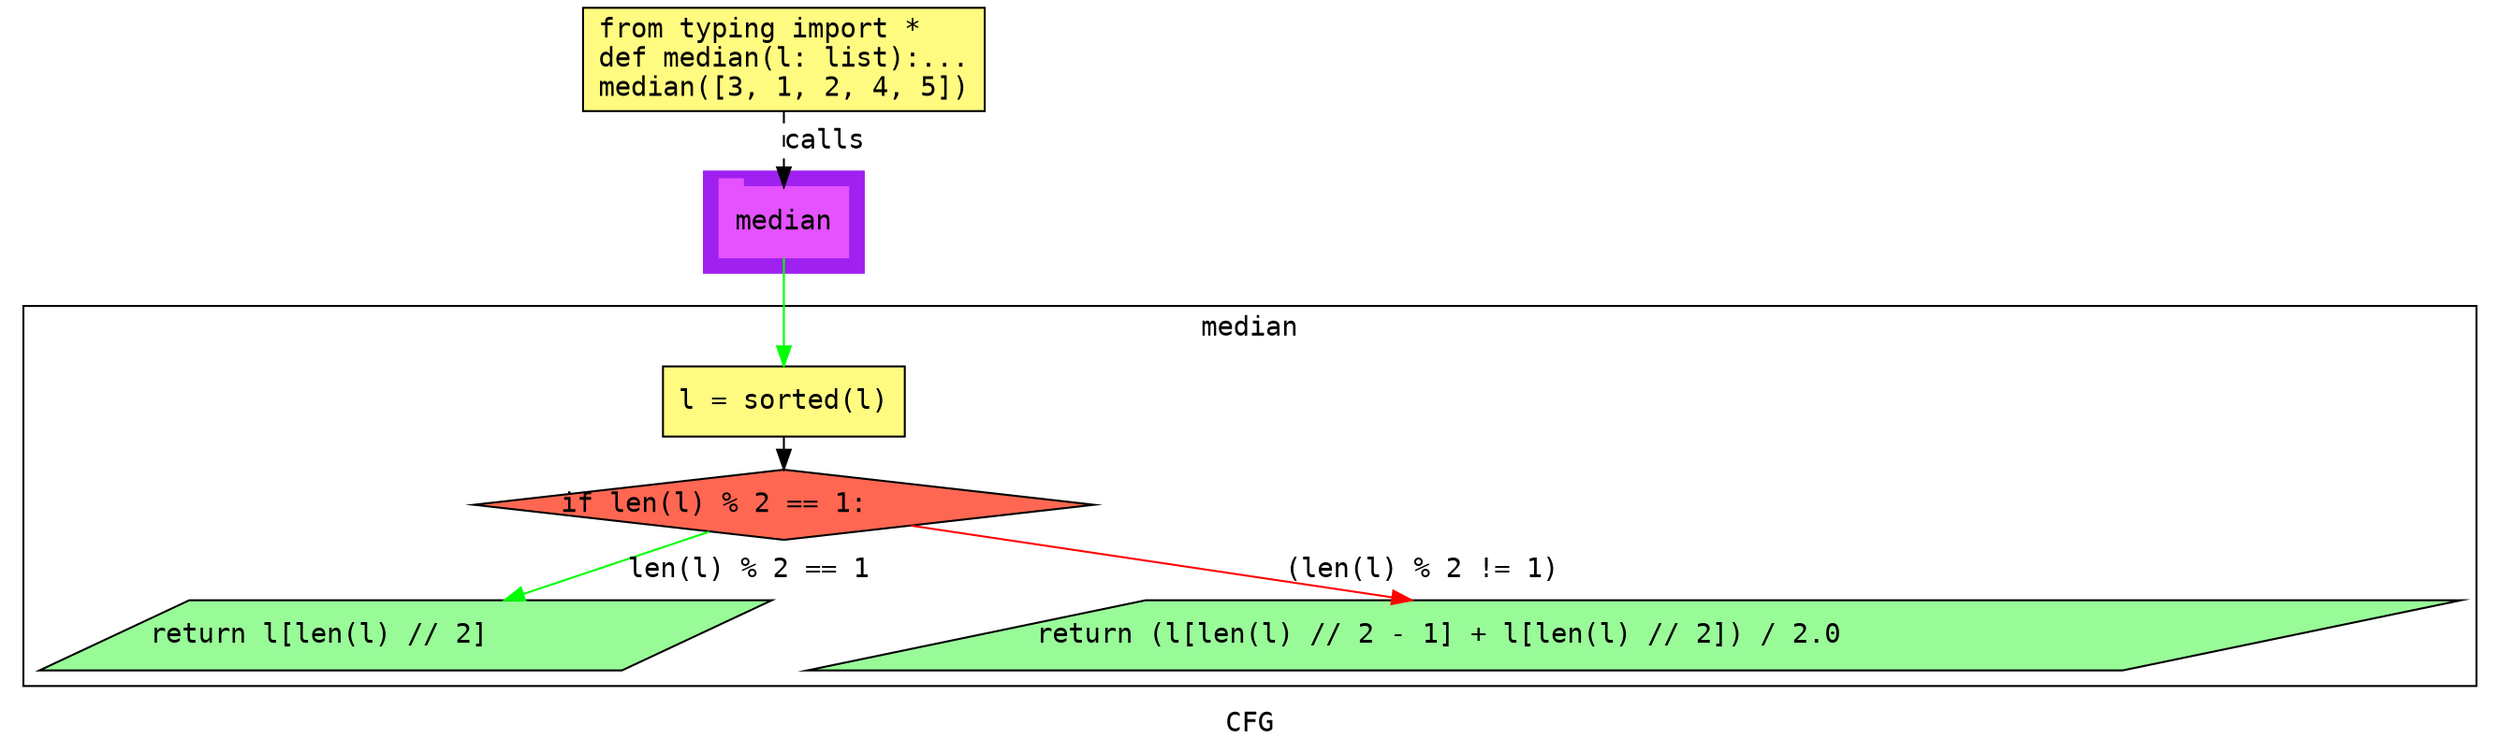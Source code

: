 digraph cluster926CFG {
	graph [bb="0,0,1230,379",
		compound=True,
		fontname="DejaVu Sans Mono",
		label=CFG,
		lheight=0.21,
		lp="615,11.5",
		lwidth=0.35,
		pack=False,
		rankdir=TB,
		ranksep=0.02
	];
	node [fontname="DejaVu Sans Mono",
		label="\N"
	];
	edge [fontname="DejaVu Sans Mono"];
	subgraph cluster_1 {
		graph [bb="344,243,426,295",
			color=purple,
			compound=true,
			fontname="DejaVu Sans Mono",
			label="",
			rankdir=TB,
			ranksep=0.02,
			shape=tab,
			style=filled
		];
		node [fontname="DejaVu Sans Mono"];
		edge [fontname="DejaVu Sans Mono"];
		13	[color="#E552FF",
			height=0.5,
			label=median,
			linenum="[9]",
			pos="385,269",
			shape=tab,
			style=filled,
			width=0.91667];
	}
	subgraph cluster4median {
		graph [bb="8,31,1222,226",
			compound=True,
			fontname="DejaVu Sans Mono",
			label=median,
			lheight=0.21,
			lp="615,214.5",
			lwidth=0.69,
			pack=False,
			rankdir=TB,
			ranksep=0.02
		];
		node [fontname="DejaVu Sans Mono"];
		edge [fontname="DejaVu Sans Mono"];
		subgraph cluster_3 {
			graph [color=purple,
				compound=true,
				fontname="DejaVu Sans Mono",
				label="",
				rankdir=TB,
				ranksep=0.02,
				shape=tab,
				style=filled
			];
			node [fontname="DejaVu Sans Mono"];
			edge [fontname="DejaVu Sans Mono"];
		}
		subgraph cluster_5 {
			graph [color=purple,
				compound=true,
				fontname="DejaVu Sans Mono",
				label="",
				rankdir=TB,
				ranksep=0.02,
				shape=tab,
				style=filled
			];
			node [fontname="DejaVu Sans Mono"];
			edge [fontname="DejaVu Sans Mono"];
		}
		3	[fillcolor="#FFFB81",
			height=0.5,
			label="l = sorted(l)\l",
			linenum="[3]",
			pos="385,177",
			shape=rectangle,
			style="filled,solid",
			width=1.7222];
		5	[fillcolor="#FF6752",
			height=0.5,
			label="if len(l) % 2 == 1:\l",
			linenum="[4]",
			pos="385,124",
			shape=diamond,
			style="filled,solid",
			width=4.4171];
		3 -> 5	[color=black,
			pos="e,385,142.25 385,158.73 385,156.66 385,154.5 385,152.32"];
		7	[fillcolor="#98fb98",
			height=0.5,
			label="return l[len(l) // 2]\l",
			linenum="[5]",
			pos="197,57",
			shape=parallelogram,
			style="filled,solid",
			width=5.0294];
		5 -> 7	[color=green,
			label="len(l) % 2 == 1",
			lp="369,90.5",
			pos="e,246.18,75.004 347.86,110.16 321.59,101.08 285.84,88.717 255.74,78.308"];
		9	[fillcolor="#98fb98",
			height=0.5,
			label="return (l[len(l) // 2 - 1] + l[len(l) // 2]) / 2.0\l",
			linenum="[7]",
			pos="805,57",
			shape=parallelogram,
			style="filled,solid",
			width=11.356];
		5 -> 9	[color=red,
			label="(len(l) % 2 != 1)",
			lp="702.5,90.5",
			pos="e,694.77,75.059 448.79,113.13 511.16,103.48 607.69,88.535 684.54,76.642"];
	}
	1	[fillcolor="#FFFB81",
		height=0.73611,
		label="from typing import *\ldef median(l: list):...\lmedian([3, 1, 2, 4, 5])\l",
		linenum="[1]",
		pos="385,352.5",
		shape=rectangle,
		style="filled,solid",
		width=2.8611];
	1 -> 13	[label=calls,
		lp="406,310.5",
		pos="e,385,287.13 385,325.71 385,316.66 385,306.47 385,297.3",
		style=dashed];
	13 -> 3	[color=green,
		pos="e,385,195.3 385,250.65 385,237.82 385,220.11 385,205.38"];
}

